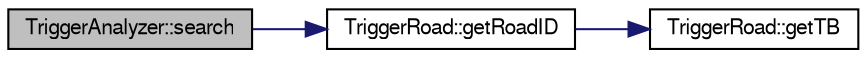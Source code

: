 digraph "TriggerAnalyzer::search"
{
  bgcolor="transparent";
  edge [fontname="FreeSans",fontsize="10",labelfontname="FreeSans",labelfontsize="10"];
  node [fontname="FreeSans",fontsize="10",shape=record];
  rankdir="LR";
  Node1 [label="TriggerAnalyzer::search",height=0.2,width=0.4,color="black", fillcolor="grey75", style="filled" fontcolor="black"];
  Node1 -> Node2 [color="midnightblue",fontsize="10",style="solid",fontname="FreeSans"];
  Node2 [label="TriggerRoad::getRoadID",height=0.2,width=0.4,color="black",URL="$d5/d72/classTriggerRoad.html#affb1214bf3dda5cbeb9ff171ab681641"];
  Node2 -> Node3 [color="midnightblue",fontsize="10",style="solid",fontname="FreeSans"];
  Node3 [label="TriggerRoad::getTB",height=0.2,width=0.4,color="black",URL="$d5/d72/classTriggerRoad.html#a54f9154ab88c8742e9ed4d8df493c9db"];
}
